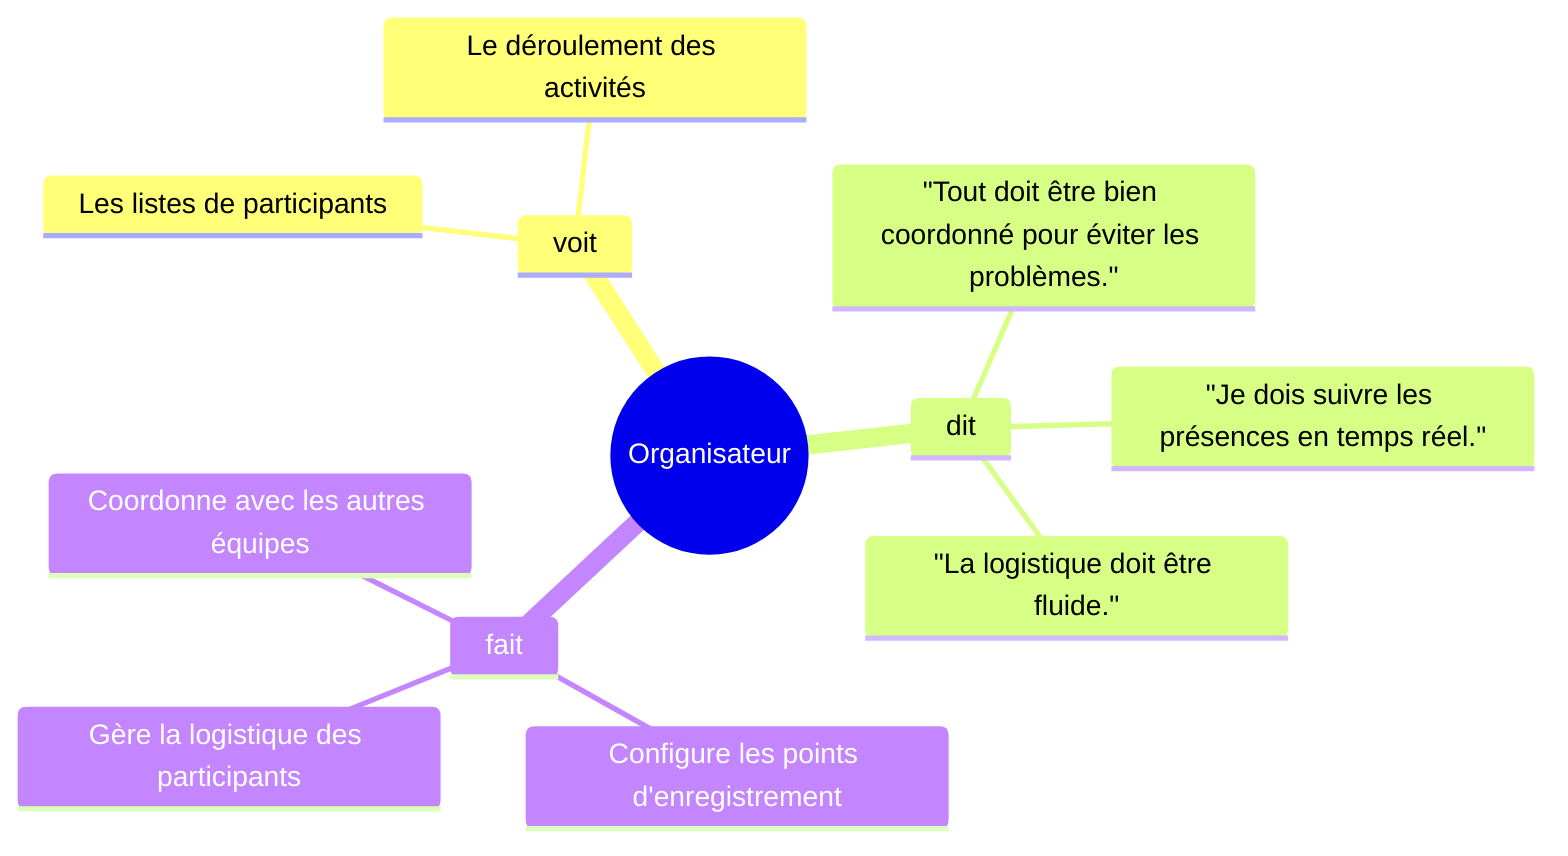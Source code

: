 mindmap
    root((Organisateur))
        voit
            Les listes de participants
            Le déroulement des activités
        dit
            "Tout doit être bien coordonné pour éviter les problèmes."
            "Je dois suivre les présences en temps réel."
            "La logistique doit être fluide."
        fait
            Configure les points d'enregistrement
            Gère la logistique des participants
            Coordonne avec les autres équipes